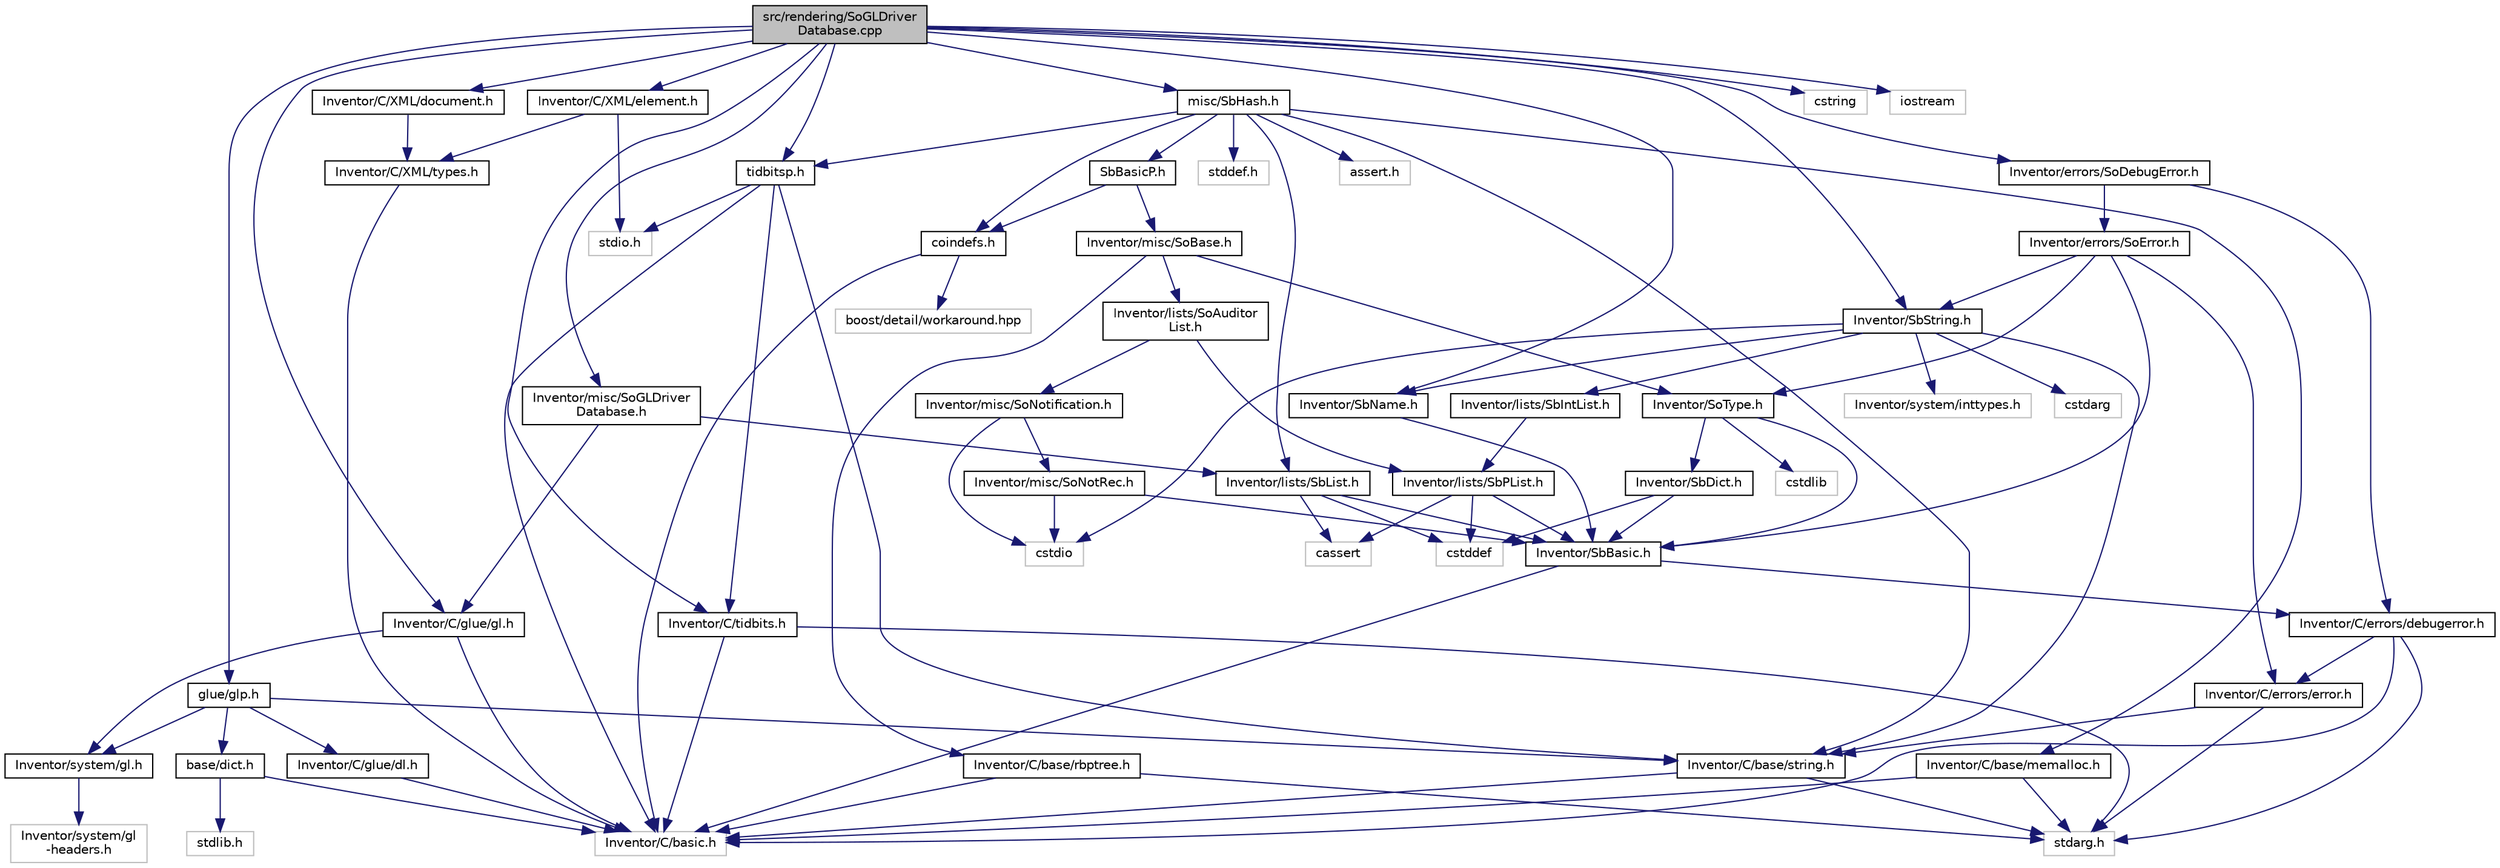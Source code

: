 digraph "src/rendering/SoGLDriverDatabase.cpp"
{
 // LATEX_PDF_SIZE
  edge [fontname="Helvetica",fontsize="10",labelfontname="Helvetica",labelfontsize="10"];
  node [fontname="Helvetica",fontsize="10",shape=record];
  Node1 [label="src/rendering/SoGLDriver\lDatabase.cpp",height=0.2,width=0.4,color="black", fillcolor="grey75", style="filled", fontcolor="black",tooltip=" "];
  Node1 -> Node2 [color="midnightblue",fontsize="10",style="solid",fontname="Helvetica"];
  Node2 [label="Inventor/misc/SoGLDriver\lDatabase.h",height=0.2,width=0.4,color="black", fillcolor="white", style="filled",URL="$SoGLDriverDatabase_8h.html",tooltip=" "];
  Node2 -> Node3 [color="midnightblue",fontsize="10",style="solid",fontname="Helvetica"];
  Node3 [label="Inventor/C/glue/gl.h",height=0.2,width=0.4,color="black", fillcolor="white", style="filled",URL="$C_2glue_2gl_8h.html",tooltip=" "];
  Node3 -> Node4 [color="midnightblue",fontsize="10",style="solid",fontname="Helvetica"];
  Node4 [label="Inventor/system/gl.h",height=0.2,width=0.4,color="black", fillcolor="white", style="filled",URL="$system_2gl_8h.html",tooltip=" "];
  Node4 -> Node5 [color="midnightblue",fontsize="10",style="solid",fontname="Helvetica"];
  Node5 [label="Inventor/system/gl\l-headers.h",height=0.2,width=0.4,color="grey75", fillcolor="white", style="filled",tooltip=" "];
  Node3 -> Node6 [color="midnightblue",fontsize="10",style="solid",fontname="Helvetica"];
  Node6 [label="Inventor/C/basic.h",height=0.2,width=0.4,color="grey75", fillcolor="white", style="filled",tooltip=" "];
  Node2 -> Node7 [color="midnightblue",fontsize="10",style="solid",fontname="Helvetica"];
  Node7 [label="Inventor/lists/SbList.h",height=0.2,width=0.4,color="black", fillcolor="white", style="filled",URL="$SbList_8h.html",tooltip=" "];
  Node7 -> Node8 [color="midnightblue",fontsize="10",style="solid",fontname="Helvetica"];
  Node8 [label="cassert",height=0.2,width=0.4,color="grey75", fillcolor="white", style="filled",tooltip=" "];
  Node7 -> Node9 [color="midnightblue",fontsize="10",style="solid",fontname="Helvetica"];
  Node9 [label="cstddef",height=0.2,width=0.4,color="grey75", fillcolor="white", style="filled",tooltip=" "];
  Node7 -> Node10 [color="midnightblue",fontsize="10",style="solid",fontname="Helvetica"];
  Node10 [label="Inventor/SbBasic.h",height=0.2,width=0.4,color="black", fillcolor="white", style="filled",URL="$SbBasic_8h.html",tooltip=" "];
  Node10 -> Node6 [color="midnightblue",fontsize="10",style="solid",fontname="Helvetica"];
  Node10 -> Node11 [color="midnightblue",fontsize="10",style="solid",fontname="Helvetica"];
  Node11 [label="Inventor/C/errors/debugerror.h",height=0.2,width=0.4,color="black", fillcolor="white", style="filled",URL="$debugerror_8h.html",tooltip=" "];
  Node11 -> Node6 [color="midnightblue",fontsize="10",style="solid",fontname="Helvetica"];
  Node11 -> Node12 [color="midnightblue",fontsize="10",style="solid",fontname="Helvetica"];
  Node12 [label="Inventor/C/errors/error.h",height=0.2,width=0.4,color="black", fillcolor="white", style="filled",URL="$error_8h.html",tooltip=" "];
  Node12 -> Node13 [color="midnightblue",fontsize="10",style="solid",fontname="Helvetica"];
  Node13 [label="Inventor/C/base/string.h",height=0.2,width=0.4,color="black", fillcolor="white", style="filled",URL="$string_8h.html",tooltip=" "];
  Node13 -> Node6 [color="midnightblue",fontsize="10",style="solid",fontname="Helvetica"];
  Node13 -> Node14 [color="midnightblue",fontsize="10",style="solid",fontname="Helvetica"];
  Node14 [label="stdarg.h",height=0.2,width=0.4,color="grey75", fillcolor="white", style="filled",tooltip=" "];
  Node12 -> Node14 [color="midnightblue",fontsize="10",style="solid",fontname="Helvetica"];
  Node11 -> Node14 [color="midnightblue",fontsize="10",style="solid",fontname="Helvetica"];
  Node1 -> Node15 [color="midnightblue",fontsize="10",style="solid",fontname="Helvetica"];
  Node15 [label="cstring",height=0.2,width=0.4,color="grey75", fillcolor="white", style="filled",tooltip=" "];
  Node1 -> Node16 [color="midnightblue",fontsize="10",style="solid",fontname="Helvetica"];
  Node16 [label="Inventor/C/tidbits.h",height=0.2,width=0.4,color="black", fillcolor="white", style="filled",URL="$tidbits_8h.html",tooltip=" "];
  Node16 -> Node6 [color="midnightblue",fontsize="10",style="solid",fontname="Helvetica"];
  Node16 -> Node14 [color="midnightblue",fontsize="10",style="solid",fontname="Helvetica"];
  Node1 -> Node17 [color="midnightblue",fontsize="10",style="solid",fontname="Helvetica"];
  Node17 [label="Inventor/SbName.h",height=0.2,width=0.4,color="black", fillcolor="white", style="filled",URL="$SbName_8h.html",tooltip=" "];
  Node17 -> Node10 [color="midnightblue",fontsize="10",style="solid",fontname="Helvetica"];
  Node1 -> Node18 [color="midnightblue",fontsize="10",style="solid",fontname="Helvetica"];
  Node18 [label="Inventor/SbString.h",height=0.2,width=0.4,color="black", fillcolor="white", style="filled",URL="$SbString_8h.html",tooltip=" "];
  Node18 -> Node19 [color="midnightblue",fontsize="10",style="solid",fontname="Helvetica"];
  Node19 [label="cstdarg",height=0.2,width=0.4,color="grey75", fillcolor="white", style="filled",tooltip=" "];
  Node18 -> Node20 [color="midnightblue",fontsize="10",style="solid",fontname="Helvetica"];
  Node20 [label="cstdio",height=0.2,width=0.4,color="grey75", fillcolor="white", style="filled",tooltip=" "];
  Node18 -> Node21 [color="midnightblue",fontsize="10",style="solid",fontname="Helvetica"];
  Node21 [label="Inventor/system/inttypes.h",height=0.2,width=0.4,color="grey75", fillcolor="white", style="filled",tooltip=" "];
  Node18 -> Node13 [color="midnightblue",fontsize="10",style="solid",fontname="Helvetica"];
  Node18 -> Node22 [color="midnightblue",fontsize="10",style="solid",fontname="Helvetica"];
  Node22 [label="Inventor/lists/SbIntList.h",height=0.2,width=0.4,color="black", fillcolor="white", style="filled",URL="$SbIntList_8h.html",tooltip=" "];
  Node22 -> Node23 [color="midnightblue",fontsize="10",style="solid",fontname="Helvetica"];
  Node23 [label="Inventor/lists/SbPList.h",height=0.2,width=0.4,color="black", fillcolor="white", style="filled",URL="$lists_2SbPList_8h.html",tooltip=" "];
  Node23 -> Node10 [color="midnightblue",fontsize="10",style="solid",fontname="Helvetica"];
  Node23 -> Node8 [color="midnightblue",fontsize="10",style="solid",fontname="Helvetica"];
  Node23 -> Node9 [color="midnightblue",fontsize="10",style="solid",fontname="Helvetica"];
  Node18 -> Node17 [color="midnightblue",fontsize="10",style="solid",fontname="Helvetica"];
  Node1 -> Node3 [color="midnightblue",fontsize="10",style="solid",fontname="Helvetica"];
  Node1 -> Node24 [color="midnightblue",fontsize="10",style="solid",fontname="Helvetica"];
  Node24 [label="Inventor/errors/SoDebugError.h",height=0.2,width=0.4,color="black", fillcolor="white", style="filled",URL="$SoDebugError_8h.html",tooltip=" "];
  Node24 -> Node25 [color="midnightblue",fontsize="10",style="solid",fontname="Helvetica"];
  Node25 [label="Inventor/errors/SoError.h",height=0.2,width=0.4,color="black", fillcolor="white", style="filled",URL="$SoError_8h.html",tooltip=" "];
  Node25 -> Node10 [color="midnightblue",fontsize="10",style="solid",fontname="Helvetica"];
  Node25 -> Node18 [color="midnightblue",fontsize="10",style="solid",fontname="Helvetica"];
  Node25 -> Node12 [color="midnightblue",fontsize="10",style="solid",fontname="Helvetica"];
  Node25 -> Node26 [color="midnightblue",fontsize="10",style="solid",fontname="Helvetica"];
  Node26 [label="Inventor/SoType.h",height=0.2,width=0.4,color="black", fillcolor="white", style="filled",URL="$SoType_8h.html",tooltip=" "];
  Node26 -> Node10 [color="midnightblue",fontsize="10",style="solid",fontname="Helvetica"];
  Node26 -> Node27 [color="midnightblue",fontsize="10",style="solid",fontname="Helvetica"];
  Node27 [label="cstdlib",height=0.2,width=0.4,color="grey75", fillcolor="white", style="filled",tooltip=" "];
  Node26 -> Node28 [color="midnightblue",fontsize="10",style="solid",fontname="Helvetica"];
  Node28 [label="Inventor/SbDict.h",height=0.2,width=0.4,color="black", fillcolor="white", style="filled",URL="$SbDict_8h.html",tooltip=" "];
  Node28 -> Node9 [color="midnightblue",fontsize="10",style="solid",fontname="Helvetica"];
  Node28 -> Node10 [color="midnightblue",fontsize="10",style="solid",fontname="Helvetica"];
  Node24 -> Node11 [color="midnightblue",fontsize="10",style="solid",fontname="Helvetica"];
  Node1 -> Node29 [color="midnightblue",fontsize="10",style="solid",fontname="Helvetica"];
  Node29 [label="Inventor/C/XML/document.h",height=0.2,width=0.4,color="black", fillcolor="white", style="filled",URL="$document_8h.html",tooltip=" "];
  Node29 -> Node30 [color="midnightblue",fontsize="10",style="solid",fontname="Helvetica"];
  Node30 [label="Inventor/C/XML/types.h",height=0.2,width=0.4,color="black", fillcolor="white", style="filled",URL="$types_8h.html",tooltip=" "];
  Node30 -> Node6 [color="midnightblue",fontsize="10",style="solid",fontname="Helvetica"];
  Node1 -> Node31 [color="midnightblue",fontsize="10",style="solid",fontname="Helvetica"];
  Node31 [label="Inventor/C/XML/element.h",height=0.2,width=0.4,color="black", fillcolor="white", style="filled",URL="$element_8h.html",tooltip=" "];
  Node31 -> Node32 [color="midnightblue",fontsize="10",style="solid",fontname="Helvetica"];
  Node32 [label="stdio.h",height=0.2,width=0.4,color="grey75", fillcolor="white", style="filled",tooltip=" "];
  Node31 -> Node30 [color="midnightblue",fontsize="10",style="solid",fontname="Helvetica"];
  Node1 -> Node33 [color="midnightblue",fontsize="10",style="solid",fontname="Helvetica"];
  Node33 [label="misc/SbHash.h",height=0.2,width=0.4,color="black", fillcolor="white", style="filled",URL="$SbHash_8h.html",tooltip=" "];
  Node33 -> Node34 [color="midnightblue",fontsize="10",style="solid",fontname="Helvetica"];
  Node34 [label="assert.h",height=0.2,width=0.4,color="grey75", fillcolor="white", style="filled",tooltip=" "];
  Node33 -> Node35 [color="midnightblue",fontsize="10",style="solid",fontname="Helvetica"];
  Node35 [label="stddef.h",height=0.2,width=0.4,color="grey75", fillcolor="white", style="filled",tooltip=" "];
  Node33 -> Node13 [color="midnightblue",fontsize="10",style="solid",fontname="Helvetica"];
  Node33 -> Node7 [color="midnightblue",fontsize="10",style="solid",fontname="Helvetica"];
  Node33 -> Node36 [color="midnightblue",fontsize="10",style="solid",fontname="Helvetica"];
  Node36 [label="Inventor/C/base/memalloc.h",height=0.2,width=0.4,color="black", fillcolor="white", style="filled",URL="$memalloc_8h.html",tooltip=" "];
  Node36 -> Node6 [color="midnightblue",fontsize="10",style="solid",fontname="Helvetica"];
  Node36 -> Node14 [color="midnightblue",fontsize="10",style="solid",fontname="Helvetica"];
  Node33 -> Node37 [color="midnightblue",fontsize="10",style="solid",fontname="Helvetica"];
  Node37 [label="tidbitsp.h",height=0.2,width=0.4,color="black", fillcolor="white", style="filled",URL="$tidbitsp_8h.html",tooltip=" "];
  Node37 -> Node32 [color="midnightblue",fontsize="10",style="solid",fontname="Helvetica"];
  Node37 -> Node16 [color="midnightblue",fontsize="10",style="solid",fontname="Helvetica"];
  Node37 -> Node6 [color="midnightblue",fontsize="10",style="solid",fontname="Helvetica"];
  Node37 -> Node13 [color="midnightblue",fontsize="10",style="solid",fontname="Helvetica"];
  Node33 -> Node38 [color="midnightblue",fontsize="10",style="solid",fontname="Helvetica"];
  Node38 [label="coindefs.h",height=0.2,width=0.4,color="black", fillcolor="white", style="filled",URL="$coindefs_8h.html",tooltip=" "];
  Node38 -> Node39 [color="midnightblue",fontsize="10",style="solid",fontname="Helvetica"];
  Node39 [label="boost/detail/workaround.hpp",height=0.2,width=0.4,color="grey75", fillcolor="white", style="filled",tooltip=" "];
  Node38 -> Node6 [color="midnightblue",fontsize="10",style="solid",fontname="Helvetica"];
  Node33 -> Node40 [color="midnightblue",fontsize="10",style="solid",fontname="Helvetica"];
  Node40 [label="SbBasicP.h",height=0.2,width=0.4,color="black", fillcolor="white", style="filled",URL="$SbBasicP_8h.html",tooltip=" "];
  Node40 -> Node41 [color="midnightblue",fontsize="10",style="solid",fontname="Helvetica"];
  Node41 [label="Inventor/misc/SoBase.h",height=0.2,width=0.4,color="black", fillcolor="white", style="filled",URL="$SoBase_8h.html",tooltip=" "];
  Node41 -> Node26 [color="midnightblue",fontsize="10",style="solid",fontname="Helvetica"];
  Node41 -> Node42 [color="midnightblue",fontsize="10",style="solid",fontname="Helvetica"];
  Node42 [label="Inventor/lists/SoAuditor\lList.h",height=0.2,width=0.4,color="black", fillcolor="white", style="filled",URL="$lists_2SoAuditorList_8h.html",tooltip=" "];
  Node42 -> Node23 [color="midnightblue",fontsize="10",style="solid",fontname="Helvetica"];
  Node42 -> Node43 [color="midnightblue",fontsize="10",style="solid",fontname="Helvetica"];
  Node43 [label="Inventor/misc/SoNotification.h",height=0.2,width=0.4,color="black", fillcolor="white", style="filled",URL="$SoNotification_8h.html",tooltip=" "];
  Node43 -> Node44 [color="midnightblue",fontsize="10",style="solid",fontname="Helvetica"];
  Node44 [label="Inventor/misc/SoNotRec.h",height=0.2,width=0.4,color="black", fillcolor="white", style="filled",URL="$SoNotRec_8h.html",tooltip=" "];
  Node44 -> Node10 [color="midnightblue",fontsize="10",style="solid",fontname="Helvetica"];
  Node44 -> Node20 [color="midnightblue",fontsize="10",style="solid",fontname="Helvetica"];
  Node43 -> Node20 [color="midnightblue",fontsize="10",style="solid",fontname="Helvetica"];
  Node41 -> Node45 [color="midnightblue",fontsize="10",style="solid",fontname="Helvetica"];
  Node45 [label="Inventor/C/base/rbptree.h",height=0.2,width=0.4,color="black", fillcolor="white", style="filled",URL="$rbptree_8h.html",tooltip=" "];
  Node45 -> Node6 [color="midnightblue",fontsize="10",style="solid",fontname="Helvetica"];
  Node45 -> Node14 [color="midnightblue",fontsize="10",style="solid",fontname="Helvetica"];
  Node40 -> Node38 [color="midnightblue",fontsize="10",style="solid",fontname="Helvetica"];
  Node1 -> Node46 [color="midnightblue",fontsize="10",style="solid",fontname="Helvetica"];
  Node46 [label="glue/glp.h",height=0.2,width=0.4,color="black", fillcolor="white", style="filled",URL="$glp_8h.html",tooltip=" "];
  Node46 -> Node4 [color="midnightblue",fontsize="10",style="solid",fontname="Helvetica"];
  Node46 -> Node47 [color="midnightblue",fontsize="10",style="solid",fontname="Helvetica"];
  Node47 [label="base/dict.h",height=0.2,width=0.4,color="black", fillcolor="white", style="filled",URL="$dict_8h.html",tooltip=" "];
  Node47 -> Node48 [color="midnightblue",fontsize="10",style="solid",fontname="Helvetica"];
  Node48 [label="stdlib.h",height=0.2,width=0.4,color="grey75", fillcolor="white", style="filled",tooltip=" "];
  Node47 -> Node6 [color="midnightblue",fontsize="10",style="solid",fontname="Helvetica"];
  Node46 -> Node13 [color="midnightblue",fontsize="10",style="solid",fontname="Helvetica"];
  Node46 -> Node49 [color="midnightblue",fontsize="10",style="solid",fontname="Helvetica"];
  Node49 [label="Inventor/C/glue/dl.h",height=0.2,width=0.4,color="black", fillcolor="white", style="filled",URL="$dl_8h.html",tooltip=" "];
  Node49 -> Node6 [color="midnightblue",fontsize="10",style="solid",fontname="Helvetica"];
  Node1 -> Node37 [color="midnightblue",fontsize="10",style="solid",fontname="Helvetica"];
  Node1 -> Node50 [color="midnightblue",fontsize="10",style="solid",fontname="Helvetica"];
  Node50 [label="iostream",height=0.2,width=0.4,color="grey75", fillcolor="white", style="filled",tooltip=" "];
}
